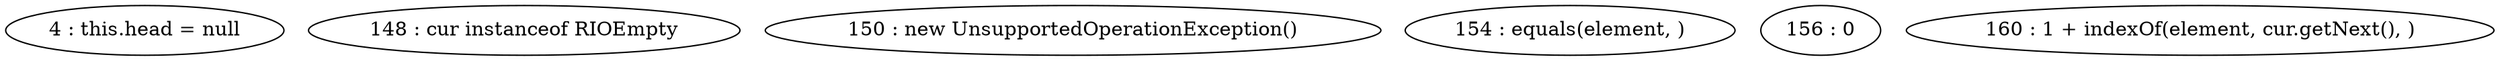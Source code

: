 digraph G {
"4 : this.head = null"
"148 : cur instanceof RIOEmpty"
"150 : new UnsupportedOperationException()"
"154 : equals(element, )"
"156 : 0"
"160 : 1 + indexOf(element, cur.getNext(), )"
}